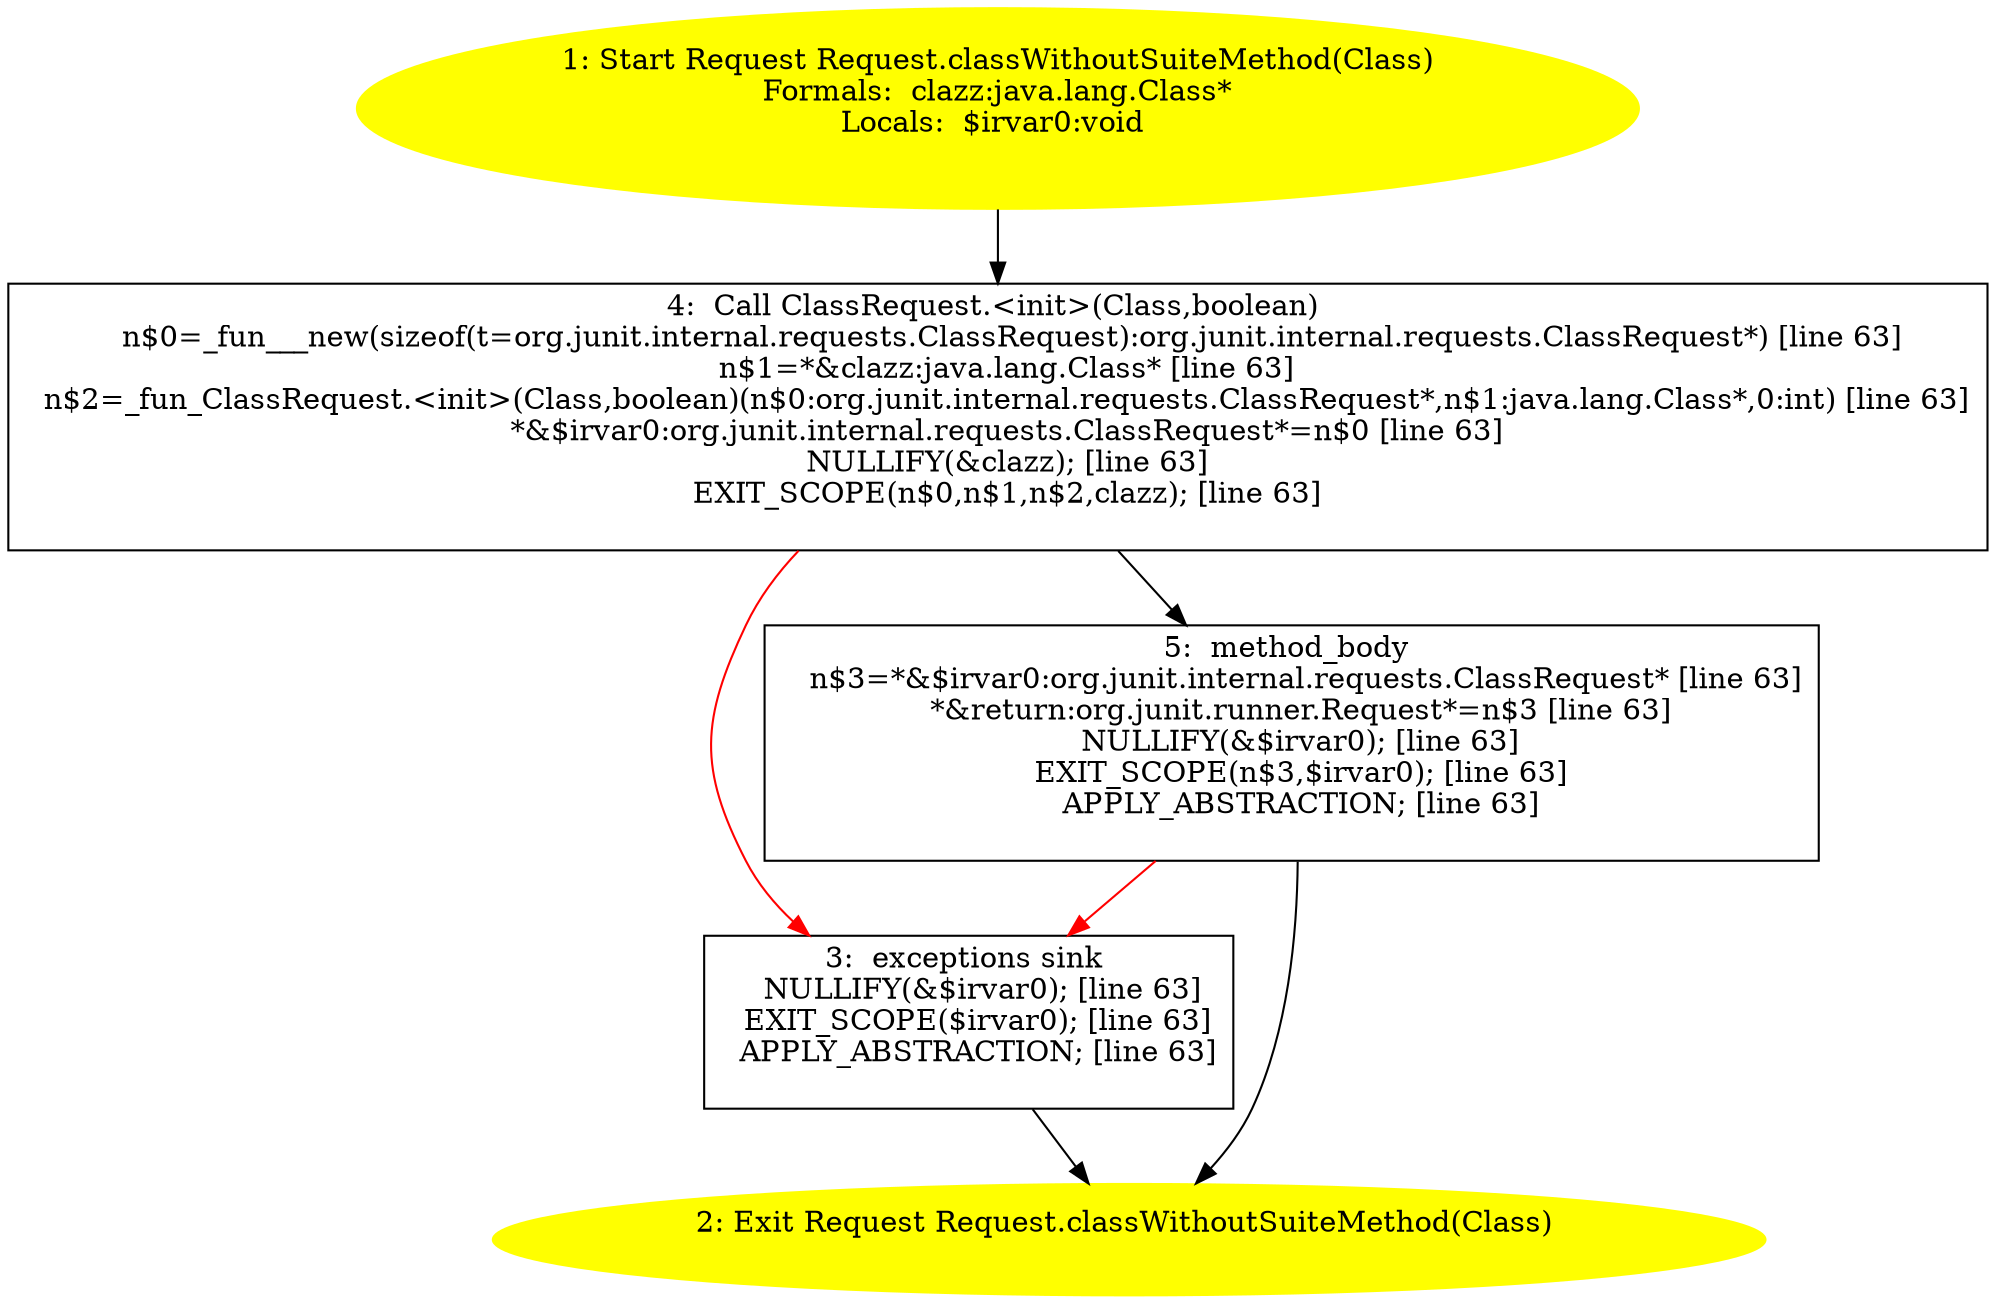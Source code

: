 /* @generated */
digraph cfg {
"org.junit.runner.Request.classWithoutSuiteMethod(java.lang.Class):org.junit.runner.Request.8d27d0c02e32132f90f3779d321d02a5_1" [label="1: Start Request Request.classWithoutSuiteMethod(Class)\nFormals:  clazz:java.lang.Class*\nLocals:  $irvar0:void \n  " color=yellow style=filled]
	

	 "org.junit.runner.Request.classWithoutSuiteMethod(java.lang.Class):org.junit.runner.Request.8d27d0c02e32132f90f3779d321d02a5_1" -> "org.junit.runner.Request.classWithoutSuiteMethod(java.lang.Class):org.junit.runner.Request.8d27d0c02e32132f90f3779d321d02a5_4" ;
"org.junit.runner.Request.classWithoutSuiteMethod(java.lang.Class):org.junit.runner.Request.8d27d0c02e32132f90f3779d321d02a5_2" [label="2: Exit Request Request.classWithoutSuiteMethod(Class) \n  " color=yellow style=filled]
	

"org.junit.runner.Request.classWithoutSuiteMethod(java.lang.Class):org.junit.runner.Request.8d27d0c02e32132f90f3779d321d02a5_3" [label="3:  exceptions sink \n   NULLIFY(&$irvar0); [line 63]\n  EXIT_SCOPE($irvar0); [line 63]\n  APPLY_ABSTRACTION; [line 63]\n " shape="box"]
	

	 "org.junit.runner.Request.classWithoutSuiteMethod(java.lang.Class):org.junit.runner.Request.8d27d0c02e32132f90f3779d321d02a5_3" -> "org.junit.runner.Request.classWithoutSuiteMethod(java.lang.Class):org.junit.runner.Request.8d27d0c02e32132f90f3779d321d02a5_2" ;
"org.junit.runner.Request.classWithoutSuiteMethod(java.lang.Class):org.junit.runner.Request.8d27d0c02e32132f90f3779d321d02a5_4" [label="4:  Call ClassRequest.<init>(Class,boolean) \n   n$0=_fun___new(sizeof(t=org.junit.internal.requests.ClassRequest):org.junit.internal.requests.ClassRequest*) [line 63]\n  n$1=*&clazz:java.lang.Class* [line 63]\n  n$2=_fun_ClassRequest.<init>(Class,boolean)(n$0:org.junit.internal.requests.ClassRequest*,n$1:java.lang.Class*,0:int) [line 63]\n  *&$irvar0:org.junit.internal.requests.ClassRequest*=n$0 [line 63]\n  NULLIFY(&clazz); [line 63]\n  EXIT_SCOPE(n$0,n$1,n$2,clazz); [line 63]\n " shape="box"]
	

	 "org.junit.runner.Request.classWithoutSuiteMethod(java.lang.Class):org.junit.runner.Request.8d27d0c02e32132f90f3779d321d02a5_4" -> "org.junit.runner.Request.classWithoutSuiteMethod(java.lang.Class):org.junit.runner.Request.8d27d0c02e32132f90f3779d321d02a5_5" ;
	 "org.junit.runner.Request.classWithoutSuiteMethod(java.lang.Class):org.junit.runner.Request.8d27d0c02e32132f90f3779d321d02a5_4" -> "org.junit.runner.Request.classWithoutSuiteMethod(java.lang.Class):org.junit.runner.Request.8d27d0c02e32132f90f3779d321d02a5_3" [color="red" ];
"org.junit.runner.Request.classWithoutSuiteMethod(java.lang.Class):org.junit.runner.Request.8d27d0c02e32132f90f3779d321d02a5_5" [label="5:  method_body \n   n$3=*&$irvar0:org.junit.internal.requests.ClassRequest* [line 63]\n  *&return:org.junit.runner.Request*=n$3 [line 63]\n  NULLIFY(&$irvar0); [line 63]\n  EXIT_SCOPE(n$3,$irvar0); [line 63]\n  APPLY_ABSTRACTION; [line 63]\n " shape="box"]
	

	 "org.junit.runner.Request.classWithoutSuiteMethod(java.lang.Class):org.junit.runner.Request.8d27d0c02e32132f90f3779d321d02a5_5" -> "org.junit.runner.Request.classWithoutSuiteMethod(java.lang.Class):org.junit.runner.Request.8d27d0c02e32132f90f3779d321d02a5_2" ;
	 "org.junit.runner.Request.classWithoutSuiteMethod(java.lang.Class):org.junit.runner.Request.8d27d0c02e32132f90f3779d321d02a5_5" -> "org.junit.runner.Request.classWithoutSuiteMethod(java.lang.Class):org.junit.runner.Request.8d27d0c02e32132f90f3779d321d02a5_3" [color="red" ];
}

